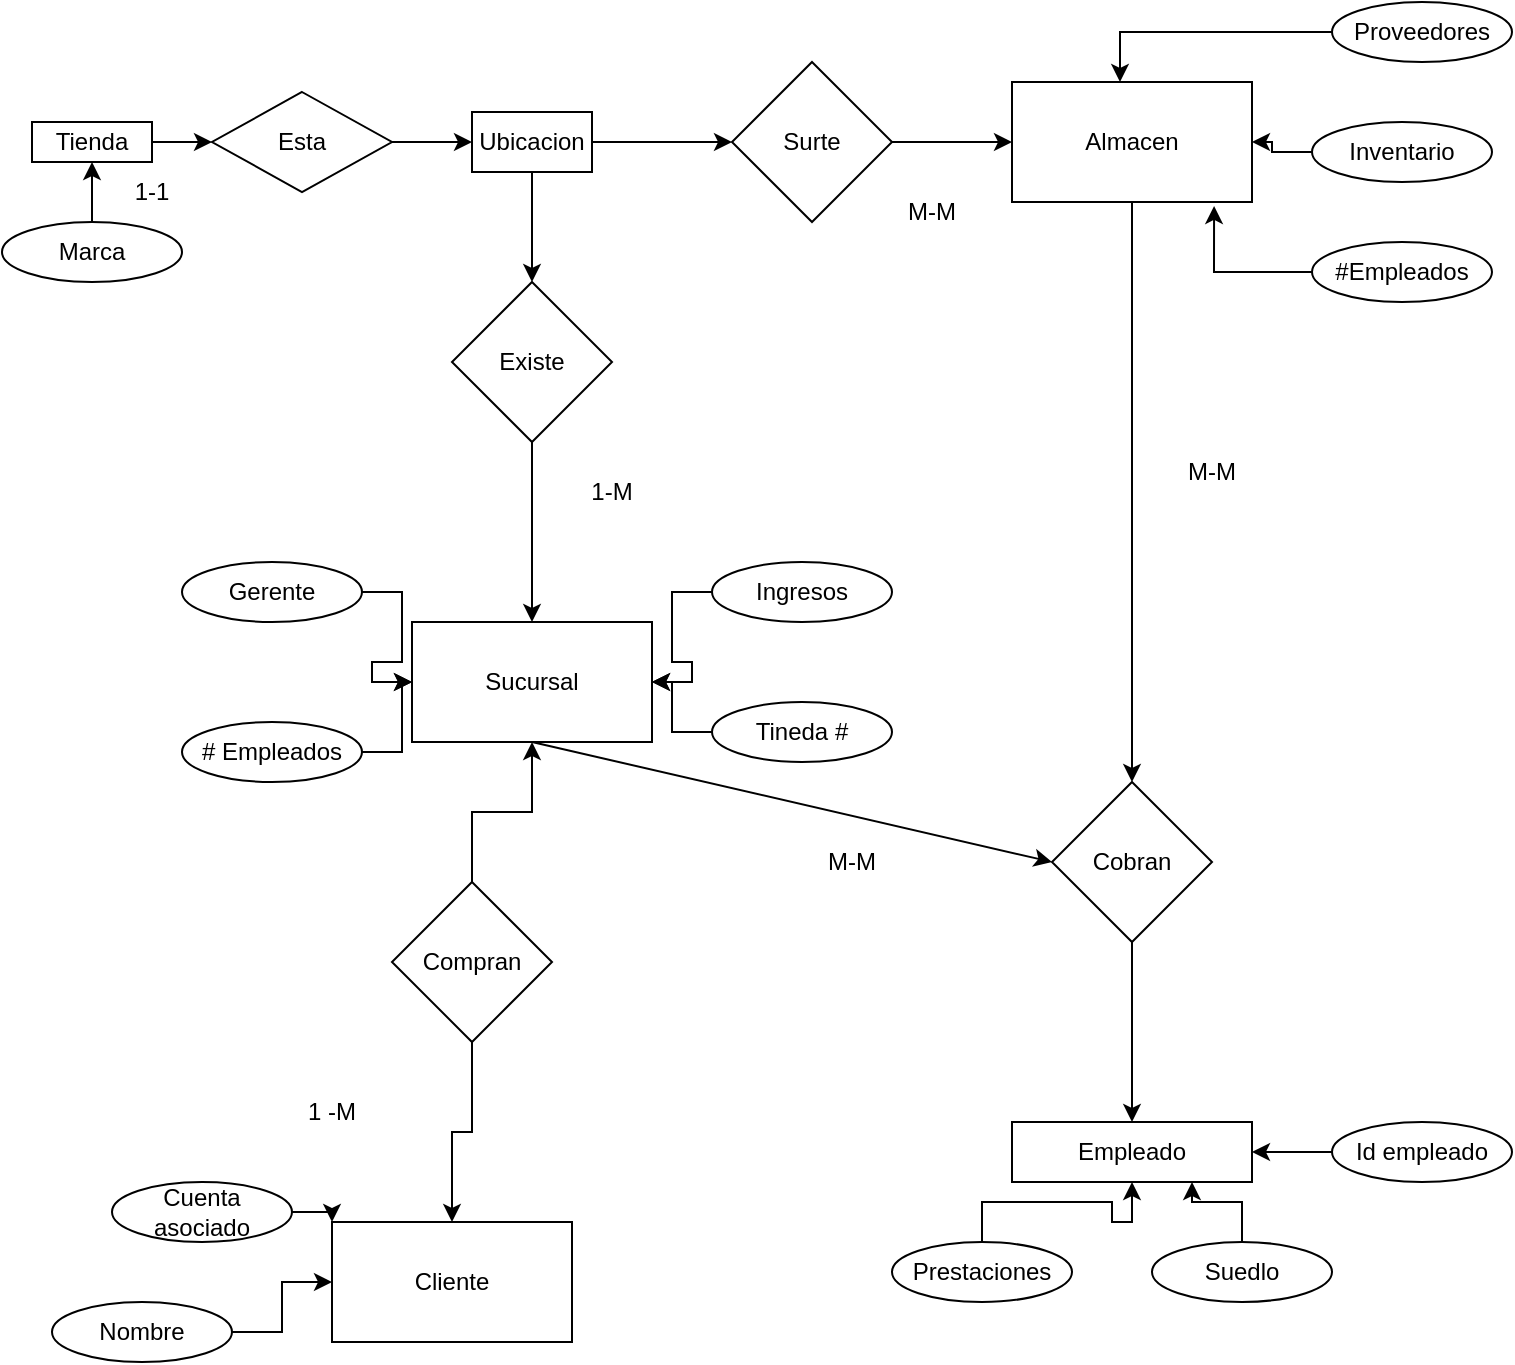 <mxfile version="21.3.2" type="device">
  <diagram name="Página-1" id="DPJ72SGE0A2R7TEdjEhC">
    <mxGraphModel dx="1181" dy="572" grid="1" gridSize="10" guides="1" tooltips="1" connect="1" arrows="1" fold="1" page="1" pageScale="1" pageWidth="827" pageHeight="1169" math="0" shadow="0">
      <root>
        <mxCell id="0" />
        <mxCell id="1" parent="0" />
        <mxCell id="yxrG8lb6A_r1CPPaV9pg-5" value="" style="edgeStyle=orthogonalEdgeStyle;rounded=0;orthogonalLoop=1;jettySize=auto;html=1;" edge="1" parent="1" source="yxrG8lb6A_r1CPPaV9pg-1" target="yxrG8lb6A_r1CPPaV9pg-4">
          <mxGeometry relative="1" as="geometry" />
        </mxCell>
        <mxCell id="yxrG8lb6A_r1CPPaV9pg-1" value="Tienda" style="rounded=0;whiteSpace=wrap;html=1;" vertex="1" parent="1">
          <mxGeometry x="20" y="200" width="60" height="20" as="geometry" />
        </mxCell>
        <mxCell id="yxrG8lb6A_r1CPPaV9pg-7" value="" style="edgeStyle=orthogonalEdgeStyle;rounded=0;orthogonalLoop=1;jettySize=auto;html=1;" edge="1" parent="1" source="yxrG8lb6A_r1CPPaV9pg-4" target="yxrG8lb6A_r1CPPaV9pg-6">
          <mxGeometry relative="1" as="geometry" />
        </mxCell>
        <mxCell id="yxrG8lb6A_r1CPPaV9pg-4" value="Esta" style="rhombus;whiteSpace=wrap;html=1;rounded=0;" vertex="1" parent="1">
          <mxGeometry x="110" y="185" width="90" height="50" as="geometry" />
        </mxCell>
        <mxCell id="yxrG8lb6A_r1CPPaV9pg-9" value="" style="edgeStyle=orthogonalEdgeStyle;rounded=0;orthogonalLoop=1;jettySize=auto;html=1;" edge="1" parent="1" source="yxrG8lb6A_r1CPPaV9pg-6" target="yxrG8lb6A_r1CPPaV9pg-8">
          <mxGeometry relative="1" as="geometry" />
        </mxCell>
        <mxCell id="yxrG8lb6A_r1CPPaV9pg-13" value="" style="edgeStyle=orthogonalEdgeStyle;rounded=0;orthogonalLoop=1;jettySize=auto;html=1;" edge="1" parent="1" source="yxrG8lb6A_r1CPPaV9pg-6" target="yxrG8lb6A_r1CPPaV9pg-12">
          <mxGeometry relative="1" as="geometry" />
        </mxCell>
        <mxCell id="yxrG8lb6A_r1CPPaV9pg-6" value="Ubicacion" style="whiteSpace=wrap;html=1;rounded=0;" vertex="1" parent="1">
          <mxGeometry x="240" y="195" width="60" height="30" as="geometry" />
        </mxCell>
        <mxCell id="yxrG8lb6A_r1CPPaV9pg-11" value="" style="edgeStyle=orthogonalEdgeStyle;rounded=0;orthogonalLoop=1;jettySize=auto;html=1;" edge="1" parent="1" source="yxrG8lb6A_r1CPPaV9pg-8" target="yxrG8lb6A_r1CPPaV9pg-10">
          <mxGeometry relative="1" as="geometry" />
        </mxCell>
        <mxCell id="yxrG8lb6A_r1CPPaV9pg-8" value="Surte" style="rhombus;whiteSpace=wrap;html=1;rounded=0;" vertex="1" parent="1">
          <mxGeometry x="370" y="170" width="80" height="80" as="geometry" />
        </mxCell>
        <mxCell id="yxrG8lb6A_r1CPPaV9pg-37" value="" style="edgeStyle=orthogonalEdgeStyle;rounded=0;orthogonalLoop=1;jettySize=auto;html=1;" edge="1" parent="1" source="yxrG8lb6A_r1CPPaV9pg-10" target="yxrG8lb6A_r1CPPaV9pg-36">
          <mxGeometry relative="1" as="geometry" />
        </mxCell>
        <mxCell id="yxrG8lb6A_r1CPPaV9pg-10" value="Almacen" style="whiteSpace=wrap;html=1;rounded=0;" vertex="1" parent="1">
          <mxGeometry x="510" y="180" width="120" height="60" as="geometry" />
        </mxCell>
        <mxCell id="yxrG8lb6A_r1CPPaV9pg-15" value="" style="edgeStyle=orthogonalEdgeStyle;rounded=0;orthogonalLoop=1;jettySize=auto;html=1;" edge="1" parent="1" source="yxrG8lb6A_r1CPPaV9pg-12" target="yxrG8lb6A_r1CPPaV9pg-14">
          <mxGeometry relative="1" as="geometry" />
        </mxCell>
        <mxCell id="yxrG8lb6A_r1CPPaV9pg-12" value="Existe" style="rhombus;whiteSpace=wrap;html=1;rounded=0;" vertex="1" parent="1">
          <mxGeometry x="230" y="280" width="80" height="80" as="geometry" />
        </mxCell>
        <mxCell id="yxrG8lb6A_r1CPPaV9pg-14" value="Sucursal" style="rounded=0;whiteSpace=wrap;html=1;" vertex="1" parent="1">
          <mxGeometry x="210" y="450" width="120" height="60" as="geometry" />
        </mxCell>
        <mxCell id="yxrG8lb6A_r1CPPaV9pg-18" value="Cliente" style="whiteSpace=wrap;html=1;rounded=0;" vertex="1" parent="1">
          <mxGeometry x="170" y="750" width="120" height="60" as="geometry" />
        </mxCell>
        <mxCell id="yxrG8lb6A_r1CPPaV9pg-35" value="" style="edgeStyle=orthogonalEdgeStyle;rounded=0;orthogonalLoop=1;jettySize=auto;html=1;" edge="1" parent="1" source="yxrG8lb6A_r1CPPaV9pg-20" target="yxrG8lb6A_r1CPPaV9pg-1">
          <mxGeometry relative="1" as="geometry" />
        </mxCell>
        <mxCell id="yxrG8lb6A_r1CPPaV9pg-20" value="Marca" style="ellipse;whiteSpace=wrap;html=1;" vertex="1" parent="1">
          <mxGeometry x="5" y="250" width="90" height="30" as="geometry" />
        </mxCell>
        <mxCell id="yxrG8lb6A_r1CPPaV9pg-28" value="" style="edgeStyle=orthogonalEdgeStyle;rounded=0;orthogonalLoop=1;jettySize=auto;html=1;" edge="1" parent="1" source="yxrG8lb6A_r1CPPaV9pg-22" target="yxrG8lb6A_r1CPPaV9pg-14">
          <mxGeometry relative="1" as="geometry" />
        </mxCell>
        <mxCell id="yxrG8lb6A_r1CPPaV9pg-22" value="Tineda #" style="ellipse;whiteSpace=wrap;html=1;" vertex="1" parent="1">
          <mxGeometry x="360" y="490" width="90" height="30" as="geometry" />
        </mxCell>
        <mxCell id="yxrG8lb6A_r1CPPaV9pg-27" value="" style="edgeStyle=orthogonalEdgeStyle;rounded=0;orthogonalLoop=1;jettySize=auto;html=1;" edge="1" parent="1" source="yxrG8lb6A_r1CPPaV9pg-23" target="yxrG8lb6A_r1CPPaV9pg-14">
          <mxGeometry relative="1" as="geometry" />
        </mxCell>
        <mxCell id="yxrG8lb6A_r1CPPaV9pg-23" value="# Empleados" style="ellipse;whiteSpace=wrap;html=1;" vertex="1" parent="1">
          <mxGeometry x="95" y="500" width="90" height="30" as="geometry" />
        </mxCell>
        <mxCell id="yxrG8lb6A_r1CPPaV9pg-29" value="" style="edgeStyle=orthogonalEdgeStyle;rounded=0;orthogonalLoop=1;jettySize=auto;html=1;" edge="1" parent="1" source="yxrG8lb6A_r1CPPaV9pg-24" target="yxrG8lb6A_r1CPPaV9pg-14">
          <mxGeometry relative="1" as="geometry" />
        </mxCell>
        <mxCell id="yxrG8lb6A_r1CPPaV9pg-24" value="Ingresos" style="ellipse;whiteSpace=wrap;html=1;" vertex="1" parent="1">
          <mxGeometry x="360" y="420" width="90" height="30" as="geometry" />
        </mxCell>
        <mxCell id="yxrG8lb6A_r1CPPaV9pg-26" value="" style="edgeStyle=orthogonalEdgeStyle;rounded=0;orthogonalLoop=1;jettySize=auto;html=1;" edge="1" parent="1" source="yxrG8lb6A_r1CPPaV9pg-25" target="yxrG8lb6A_r1CPPaV9pg-14">
          <mxGeometry relative="1" as="geometry" />
        </mxCell>
        <mxCell id="yxrG8lb6A_r1CPPaV9pg-25" value="Gerente" style="ellipse;whiteSpace=wrap;html=1;" vertex="1" parent="1">
          <mxGeometry x="95" y="420" width="90" height="30" as="geometry" />
        </mxCell>
        <mxCell id="yxrG8lb6A_r1CPPaV9pg-64" value="" style="edgeStyle=orthogonalEdgeStyle;rounded=0;orthogonalLoop=1;jettySize=auto;html=1;" edge="1" parent="1" source="yxrG8lb6A_r1CPPaV9pg-31" target="yxrG8lb6A_r1CPPaV9pg-18">
          <mxGeometry relative="1" as="geometry" />
        </mxCell>
        <mxCell id="yxrG8lb6A_r1CPPaV9pg-31" value="Nombre" style="ellipse;whiteSpace=wrap;html=1;" vertex="1" parent="1">
          <mxGeometry x="30" y="790" width="90" height="30" as="geometry" />
        </mxCell>
        <mxCell id="yxrG8lb6A_r1CPPaV9pg-63" value="" style="edgeStyle=orthogonalEdgeStyle;rounded=0;orthogonalLoop=1;jettySize=auto;html=1;entryX=0;entryY=0;entryDx=0;entryDy=0;" edge="1" parent="1" source="yxrG8lb6A_r1CPPaV9pg-32" target="yxrG8lb6A_r1CPPaV9pg-18">
          <mxGeometry relative="1" as="geometry" />
        </mxCell>
        <mxCell id="yxrG8lb6A_r1CPPaV9pg-32" value="Cuenta asociado" style="ellipse;whiteSpace=wrap;html=1;" vertex="1" parent="1">
          <mxGeometry x="60" y="730" width="90" height="30" as="geometry" />
        </mxCell>
        <mxCell id="yxrG8lb6A_r1CPPaV9pg-46" value="" style="edgeStyle=orthogonalEdgeStyle;rounded=0;orthogonalLoop=1;jettySize=auto;html=1;" edge="1" parent="1" source="yxrG8lb6A_r1CPPaV9pg-36" target="yxrG8lb6A_r1CPPaV9pg-45">
          <mxGeometry relative="1" as="geometry" />
        </mxCell>
        <mxCell id="yxrG8lb6A_r1CPPaV9pg-36" value="Cobran" style="rhombus;whiteSpace=wrap;html=1;rounded=0;" vertex="1" parent="1">
          <mxGeometry x="530" y="530" width="80" height="80" as="geometry" />
        </mxCell>
        <mxCell id="yxrG8lb6A_r1CPPaV9pg-38" value="" style="endArrow=classic;html=1;rounded=0;entryX=0;entryY=0.5;entryDx=0;entryDy=0;exitX=0.5;exitY=1;exitDx=0;exitDy=0;" edge="1" parent="1" source="yxrG8lb6A_r1CPPaV9pg-14" target="yxrG8lb6A_r1CPPaV9pg-36">
          <mxGeometry width="50" height="50" relative="1" as="geometry">
            <mxPoint x="230" y="595" as="sourcePoint" />
            <mxPoint x="280" y="545" as="targetPoint" />
          </mxGeometry>
        </mxCell>
        <mxCell id="yxrG8lb6A_r1CPPaV9pg-43" value="" style="edgeStyle=orthogonalEdgeStyle;rounded=0;orthogonalLoop=1;jettySize=auto;html=1;entryX=0.45;entryY=0;entryDx=0;entryDy=0;entryPerimeter=0;" edge="1" parent="1" source="yxrG8lb6A_r1CPPaV9pg-39" target="yxrG8lb6A_r1CPPaV9pg-10">
          <mxGeometry relative="1" as="geometry" />
        </mxCell>
        <mxCell id="yxrG8lb6A_r1CPPaV9pg-39" value="Proveedores" style="ellipse;whiteSpace=wrap;html=1;" vertex="1" parent="1">
          <mxGeometry x="670" y="140" width="90" height="30" as="geometry" />
        </mxCell>
        <mxCell id="yxrG8lb6A_r1CPPaV9pg-42" value="" style="edgeStyle=orthogonalEdgeStyle;rounded=0;orthogonalLoop=1;jettySize=auto;html=1;" edge="1" parent="1" source="yxrG8lb6A_r1CPPaV9pg-40" target="yxrG8lb6A_r1CPPaV9pg-10">
          <mxGeometry relative="1" as="geometry" />
        </mxCell>
        <mxCell id="yxrG8lb6A_r1CPPaV9pg-40" value="Inventario" style="ellipse;whiteSpace=wrap;html=1;" vertex="1" parent="1">
          <mxGeometry x="660" y="200" width="90" height="30" as="geometry" />
        </mxCell>
        <mxCell id="yxrG8lb6A_r1CPPaV9pg-44" value="" style="edgeStyle=orthogonalEdgeStyle;rounded=0;orthogonalLoop=1;jettySize=auto;html=1;entryX=0.842;entryY=1.033;entryDx=0;entryDy=0;entryPerimeter=0;" edge="1" parent="1" source="yxrG8lb6A_r1CPPaV9pg-41" target="yxrG8lb6A_r1CPPaV9pg-10">
          <mxGeometry relative="1" as="geometry" />
        </mxCell>
        <mxCell id="yxrG8lb6A_r1CPPaV9pg-41" value="#Empleados" style="ellipse;whiteSpace=wrap;html=1;" vertex="1" parent="1">
          <mxGeometry x="660" y="260" width="90" height="30" as="geometry" />
        </mxCell>
        <mxCell id="yxrG8lb6A_r1CPPaV9pg-45" value="Empleado" style="whiteSpace=wrap;html=1;rounded=0;" vertex="1" parent="1">
          <mxGeometry x="510" y="700" width="120" height="30" as="geometry" />
        </mxCell>
        <mxCell id="yxrG8lb6A_r1CPPaV9pg-52" value="" style="edgeStyle=orthogonalEdgeStyle;rounded=0;orthogonalLoop=1;jettySize=auto;html=1;" edge="1" parent="1" source="yxrG8lb6A_r1CPPaV9pg-47" target="yxrG8lb6A_r1CPPaV9pg-45">
          <mxGeometry relative="1" as="geometry" />
        </mxCell>
        <mxCell id="yxrG8lb6A_r1CPPaV9pg-47" value="Id empleado" style="ellipse;whiteSpace=wrap;html=1;" vertex="1" parent="1">
          <mxGeometry x="670" y="700" width="90" height="30" as="geometry" />
        </mxCell>
        <mxCell id="yxrG8lb6A_r1CPPaV9pg-51" value="" style="edgeStyle=orthogonalEdgeStyle;rounded=0;orthogonalLoop=1;jettySize=auto;html=1;entryX=0.75;entryY=1;entryDx=0;entryDy=0;" edge="1" parent="1" source="yxrG8lb6A_r1CPPaV9pg-48" target="yxrG8lb6A_r1CPPaV9pg-45">
          <mxGeometry relative="1" as="geometry" />
        </mxCell>
        <mxCell id="yxrG8lb6A_r1CPPaV9pg-48" value="Suedlo" style="ellipse;whiteSpace=wrap;html=1;" vertex="1" parent="1">
          <mxGeometry x="580" y="760" width="90" height="30" as="geometry" />
        </mxCell>
        <mxCell id="yxrG8lb6A_r1CPPaV9pg-50" value="" style="edgeStyle=orthogonalEdgeStyle;rounded=0;orthogonalLoop=1;jettySize=auto;html=1;" edge="1" parent="1" source="yxrG8lb6A_r1CPPaV9pg-49" target="yxrG8lb6A_r1CPPaV9pg-45">
          <mxGeometry relative="1" as="geometry" />
        </mxCell>
        <mxCell id="yxrG8lb6A_r1CPPaV9pg-49" value="Prestaciones" style="ellipse;whiteSpace=wrap;html=1;" vertex="1" parent="1">
          <mxGeometry x="450" y="760" width="90" height="30" as="geometry" />
        </mxCell>
        <mxCell id="yxrG8lb6A_r1CPPaV9pg-53" value="M-M" style="text;html=1;strokeColor=none;fillColor=none;align=center;verticalAlign=middle;whiteSpace=wrap;rounded=0;" vertex="1" parent="1">
          <mxGeometry x="580" y="360" width="60" height="30" as="geometry" />
        </mxCell>
        <mxCell id="yxrG8lb6A_r1CPPaV9pg-54" value="M-M" style="text;html=1;strokeColor=none;fillColor=none;align=center;verticalAlign=middle;whiteSpace=wrap;rounded=0;" vertex="1" parent="1">
          <mxGeometry x="400" y="555" width="60" height="30" as="geometry" />
        </mxCell>
        <mxCell id="yxrG8lb6A_r1CPPaV9pg-56" value="1-1" style="text;html=1;strokeColor=none;fillColor=none;align=center;verticalAlign=middle;whiteSpace=wrap;rounded=0;" vertex="1" parent="1">
          <mxGeometry x="50" y="220" width="60" height="30" as="geometry" />
        </mxCell>
        <mxCell id="yxrG8lb6A_r1CPPaV9pg-57" value="1-M" style="text;html=1;strokeColor=none;fillColor=none;align=center;verticalAlign=middle;whiteSpace=wrap;rounded=0;" vertex="1" parent="1">
          <mxGeometry x="280" y="370" width="60" height="30" as="geometry" />
        </mxCell>
        <mxCell id="yxrG8lb6A_r1CPPaV9pg-58" value="M-M" style="text;html=1;strokeColor=none;fillColor=none;align=center;verticalAlign=middle;whiteSpace=wrap;rounded=0;" vertex="1" parent="1">
          <mxGeometry x="440" y="230" width="60" height="30" as="geometry" />
        </mxCell>
        <mxCell id="yxrG8lb6A_r1CPPaV9pg-61" value="" style="edgeStyle=orthogonalEdgeStyle;rounded=0;orthogonalLoop=1;jettySize=auto;html=1;" edge="1" parent="1" source="yxrG8lb6A_r1CPPaV9pg-59" target="yxrG8lb6A_r1CPPaV9pg-14">
          <mxGeometry relative="1" as="geometry" />
        </mxCell>
        <mxCell id="yxrG8lb6A_r1CPPaV9pg-62" value="" style="edgeStyle=orthogonalEdgeStyle;rounded=0;orthogonalLoop=1;jettySize=auto;html=1;" edge="1" parent="1" source="yxrG8lb6A_r1CPPaV9pg-59" target="yxrG8lb6A_r1CPPaV9pg-18">
          <mxGeometry relative="1" as="geometry" />
        </mxCell>
        <mxCell id="yxrG8lb6A_r1CPPaV9pg-59" value="Compran" style="rhombus;whiteSpace=wrap;html=1;rounded=0;" vertex="1" parent="1">
          <mxGeometry x="200" y="580" width="80" height="80" as="geometry" />
        </mxCell>
        <mxCell id="yxrG8lb6A_r1CPPaV9pg-60" value="1 -M" style="text;html=1;strokeColor=none;fillColor=none;align=center;verticalAlign=middle;whiteSpace=wrap;rounded=0;" vertex="1" parent="1">
          <mxGeometry x="140" y="680" width="60" height="30" as="geometry" />
        </mxCell>
      </root>
    </mxGraphModel>
  </diagram>
</mxfile>
